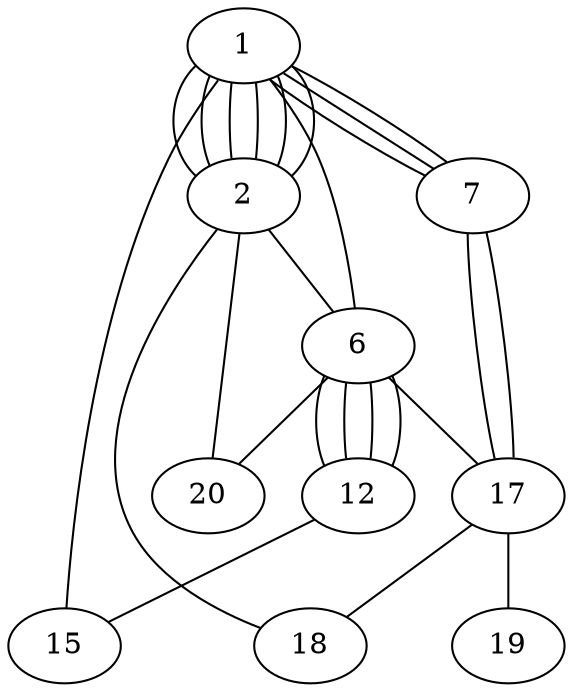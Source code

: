 graph  {
1 [pos="[-0.29741747  0.20309246]"];
2 [pos="[ 0.37021641 -0.03006826]"];
6 [pos="[0.14293278 0.23321807]"];
7 [pos="[-0.60835003 -0.2565093 ]"];
12 [pos="[0.02285251 0.81159435]"];
15 [pos="[-0.50659182  0.74657923]"];
17 [pos="[-0.07805142 -0.43415959]"];
18 [pos="[ 0.44545716 -0.5643837 ]"];
19 [pos="[-0.22388694 -1.        ]"];
20 [pos="[0.73283882 0.29063673]"];
1 -- 2  [key=0];
1 -- 2  [key=1];
1 -- 2  [key=2];
1 -- 2  [key=3];
1 -- 2  [key=4];
1 -- 2  [key=5];
1 -- 6  [key=0];
1 -- 7  [key=0];
1 -- 7  [key=1];
1 -- 7  [key=2];
1 -- 15  [key=0];
2 -- 6  [key=0];
2 -- 20  [key=0];
2 -- 18  [key=0];
6 -- 12  [key=0];
6 -- 12  [key=1];
6 -- 12  [key=2];
6 -- 12  [key=3];
6 -- 20  [key=0];
6 -- 17  [key=0];
7 -- 17  [key=0];
7 -- 17  [key=1];
12 -- 15  [key=0];
17 -- 18  [key=0];
17 -- 19  [key=0];
}
